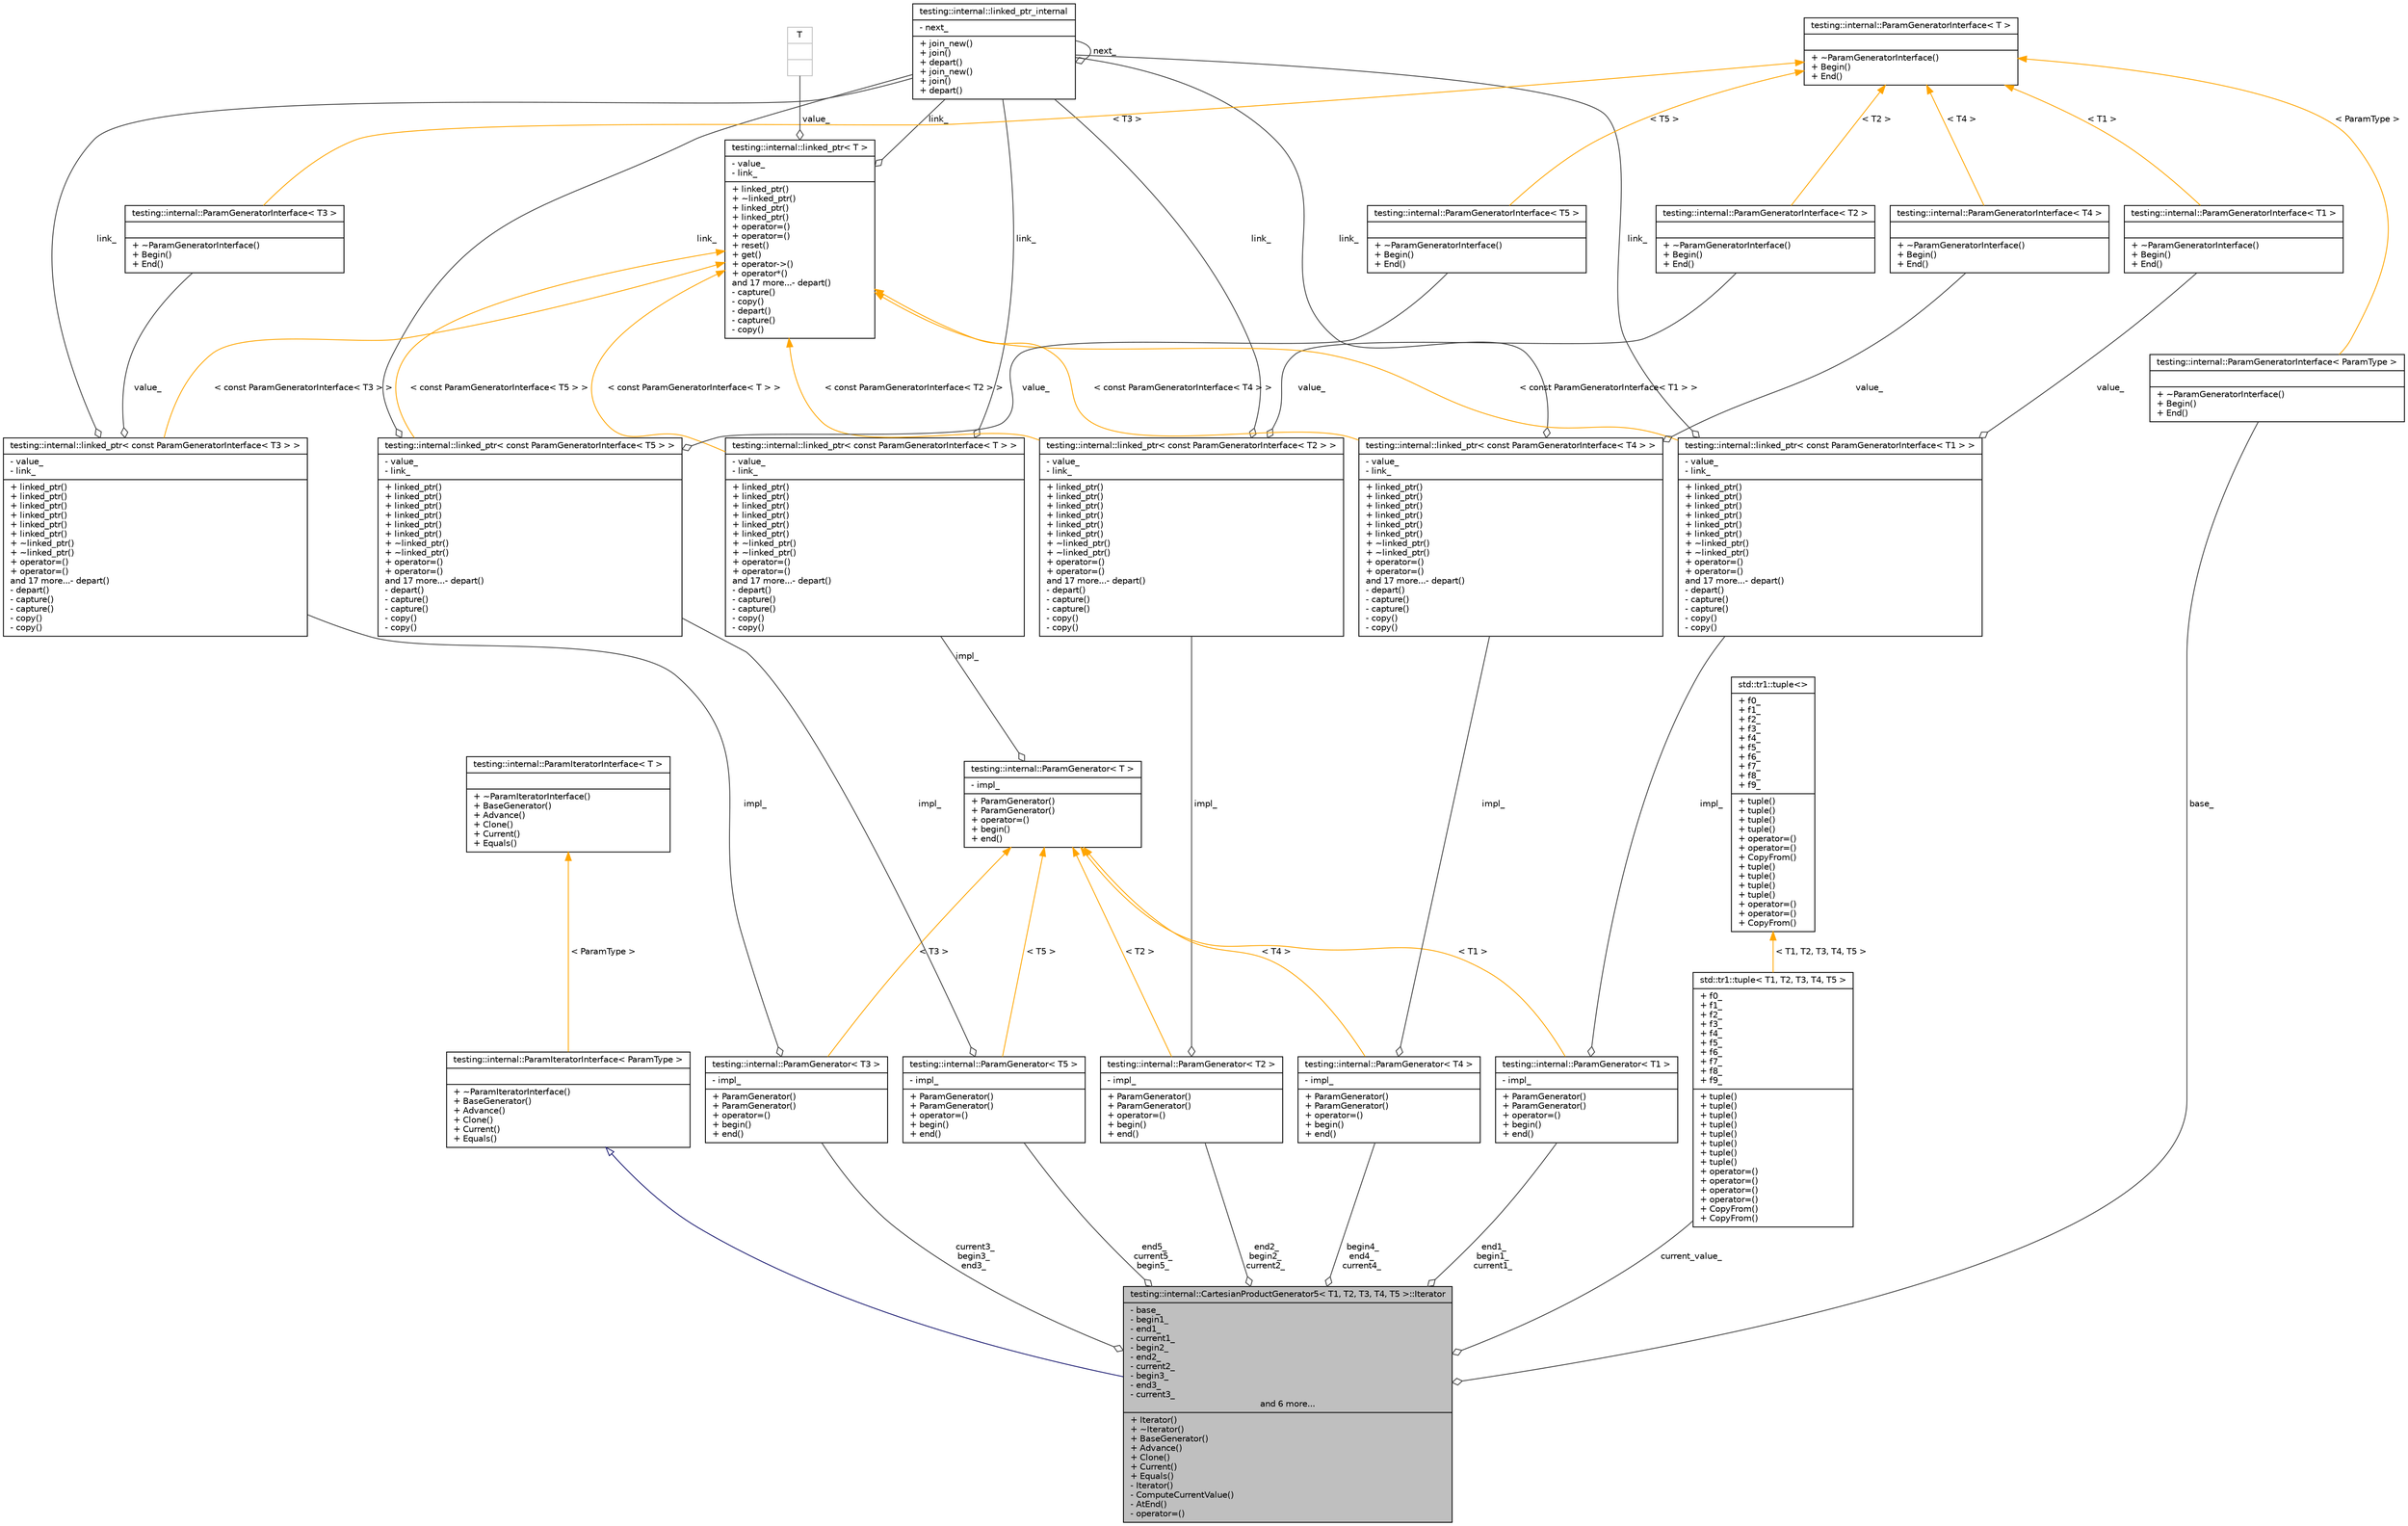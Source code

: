 digraph G
{
  edge [fontname="Helvetica",fontsize="10",labelfontname="Helvetica",labelfontsize="10"];
  node [fontname="Helvetica",fontsize="10",shape=record];
  Node1 [label="{testing::internal::CartesianProductGenerator5\< T1, T2, T3, T4, T5 \>::Iterator\n|- base_\l- begin1_\l- end1_\l- current1_\l- begin2_\l- end2_\l- current2_\l- begin3_\l- end3_\l- current3_\land 6 more...|+ Iterator()\l+ ~Iterator()\l+ BaseGenerator()\l+ Advance()\l+ Clone()\l+ Current()\l+ Equals()\l- Iterator()\l- ComputeCurrentValue()\l- AtEnd()\l- operator=()\l}",height=0.2,width=0.4,color="black", fillcolor="grey75", style="filled" fontcolor="black"];
  Node2 -> Node1 [dir="back",color="midnightblue",fontsize="10",style="solid",arrowtail="onormal",fontname="Helvetica"];
  Node2 [label="{testing::internal::ParamIteratorInterface\< ParamType \>\n||+ ~ParamIteratorInterface()\l+ BaseGenerator()\l+ Advance()\l+ Clone()\l+ Current()\l+ Equals()\l}",height=0.2,width=0.4,color="black", fillcolor="white", style="filled",URL="$classtesting_1_1internal_1_1ParamIteratorInterface.html"];
  Node3 -> Node2 [dir="back",color="orange",fontsize="10",style="solid",label=" \< ParamType \>" ,fontname="Helvetica"];
  Node3 [label="{testing::internal::ParamIteratorInterface\< T \>\n||+ ~ParamIteratorInterface()\l+ BaseGenerator()\l+ Advance()\l+ Clone()\l+ Current()\l+ Equals()\l}",height=0.2,width=0.4,color="black", fillcolor="white", style="filled",URL="$classtesting_1_1internal_1_1ParamIteratorInterface.html"];
  Node4 -> Node1 [color="grey25",fontsize="10",style="solid",label=" end2_\nbegin2_\ncurrent2_" ,arrowhead="odiamond",fontname="Helvetica"];
  Node4 [label="{testing::internal::ParamGenerator\< T2 \>\n|- impl_\l|+ ParamGenerator()\l+ ParamGenerator()\l+ operator=()\l+ begin()\l+ end()\l}",height=0.2,width=0.4,color="black", fillcolor="white", style="filled",URL="$classtesting_1_1internal_1_1ParamGenerator.html"];
  Node5 -> Node4 [color="grey25",fontsize="10",style="solid",label=" impl_" ,arrowhead="odiamond",fontname="Helvetica"];
  Node5 [label="{testing::internal::linked_ptr\< const ParamGeneratorInterface\< T2 \> \>\n|- value_\l- link_\l|+ linked_ptr()\l+ linked_ptr()\l+ linked_ptr()\l+ linked_ptr()\l+ linked_ptr()\l+ linked_ptr()\l+ ~linked_ptr()\l+ ~linked_ptr()\l+ operator=()\l+ operator=()\land 17 more...- depart()\l- depart()\l- capture()\l- capture()\l- copy()\l- copy()\l}",height=0.2,width=0.4,color="black", fillcolor="white", style="filled",URL="$classtesting_1_1internal_1_1linked__ptr.html"];
  Node6 -> Node5 [color="grey25",fontsize="10",style="solid",label=" link_" ,arrowhead="odiamond",fontname="Helvetica"];
  Node6 [label="{testing::internal::linked_ptr_internal\n|- next_\l|+ join_new()\l+ join()\l+ depart()\l+ join_new()\l+ join()\l+ depart()\l}",height=0.2,width=0.4,color="black", fillcolor="white", style="filled",URL="$classtesting_1_1internal_1_1linked__ptr__internal.html"];
  Node6 -> Node6 [color="grey25",fontsize="10",style="solid",label=" next_" ,arrowhead="odiamond",fontname="Helvetica"];
  Node7 -> Node5 [color="grey25",fontsize="10",style="solid",label=" value_" ,arrowhead="odiamond",fontname="Helvetica"];
  Node7 [label="{testing::internal::ParamGeneratorInterface\< T2 \>\n||+ ~ParamGeneratorInterface()\l+ Begin()\l+ End()\l}",height=0.2,width=0.4,color="black", fillcolor="white", style="filled",URL="$classtesting_1_1internal_1_1ParamGeneratorInterface.html"];
  Node8 -> Node7 [dir="back",color="orange",fontsize="10",style="solid",label=" \< T2 \>" ,fontname="Helvetica"];
  Node8 [label="{testing::internal::ParamGeneratorInterface\< T \>\n||+ ~ParamGeneratorInterface()\l+ Begin()\l+ End()\l}",height=0.2,width=0.4,color="black", fillcolor="white", style="filled",URL="$classtesting_1_1internal_1_1ParamGeneratorInterface.html"];
  Node9 -> Node5 [dir="back",color="orange",fontsize="10",style="solid",label=" \< const ParamGeneratorInterface\< T2 \> \>" ,fontname="Helvetica"];
  Node9 [label="{testing::internal::linked_ptr\< T \>\n|- value_\l- link_\l|+ linked_ptr()\l+ ~linked_ptr()\l+ linked_ptr()\l+ linked_ptr()\l+ operator=()\l+ operator=()\l+ reset()\l+ get()\l+ operator-\>()\l+ operator*()\land 17 more...- depart()\l- capture()\l- copy()\l- depart()\l- capture()\l- copy()\l}",height=0.2,width=0.4,color="black", fillcolor="white", style="filled",URL="$classtesting_1_1internal_1_1linked__ptr.html"];
  Node6 -> Node9 [color="grey25",fontsize="10",style="solid",label=" link_" ,arrowhead="odiamond",fontname="Helvetica"];
  Node10 -> Node9 [color="grey25",fontsize="10",style="solid",label=" value_" ,arrowhead="odiamond",fontname="Helvetica"];
  Node10 [label="{T\n||}",height=0.2,width=0.4,color="grey75", fillcolor="white", style="filled"];
  Node11 -> Node4 [dir="back",color="orange",fontsize="10",style="solid",label=" \< T2 \>" ,fontname="Helvetica"];
  Node11 [label="{testing::internal::ParamGenerator\< T \>\n|- impl_\l|+ ParamGenerator()\l+ ParamGenerator()\l+ operator=()\l+ begin()\l+ end()\l}",height=0.2,width=0.4,color="black", fillcolor="white", style="filled",URL="$classtesting_1_1internal_1_1ParamGenerator.html"];
  Node12 -> Node11 [color="grey25",fontsize="10",style="solid",label=" impl_" ,arrowhead="odiamond",fontname="Helvetica"];
  Node12 [label="{testing::internal::linked_ptr\< const ParamGeneratorInterface\< T \> \>\n|- value_\l- link_\l|+ linked_ptr()\l+ linked_ptr()\l+ linked_ptr()\l+ linked_ptr()\l+ linked_ptr()\l+ linked_ptr()\l+ ~linked_ptr()\l+ ~linked_ptr()\l+ operator=()\l+ operator=()\land 17 more...- depart()\l- depart()\l- capture()\l- capture()\l- copy()\l- copy()\l}",height=0.2,width=0.4,color="black", fillcolor="white", style="filled",URL="$classtesting_1_1internal_1_1linked__ptr.html"];
  Node6 -> Node12 [color="grey25",fontsize="10",style="solid",label=" link_" ,arrowhead="odiamond",fontname="Helvetica"];
  Node9 -> Node12 [dir="back",color="orange",fontsize="10",style="solid",label=" \< const ParamGeneratorInterface\< T \> \>" ,fontname="Helvetica"];
  Node13 -> Node1 [color="grey25",fontsize="10",style="solid",label=" base_" ,arrowhead="odiamond",fontname="Helvetica"];
  Node13 [label="{testing::internal::ParamGeneratorInterface\< ParamType \>\n||+ ~ParamGeneratorInterface()\l+ Begin()\l+ End()\l}",height=0.2,width=0.4,color="black", fillcolor="white", style="filled",URL="$classtesting_1_1internal_1_1ParamGeneratorInterface.html"];
  Node8 -> Node13 [dir="back",color="orange",fontsize="10",style="solid",label=" \< ParamType \>" ,fontname="Helvetica"];
  Node14 -> Node1 [color="grey25",fontsize="10",style="solid",label=" end1_\nbegin1_\ncurrent1_" ,arrowhead="odiamond",fontname="Helvetica"];
  Node14 [label="{testing::internal::ParamGenerator\< T1 \>\n|- impl_\l|+ ParamGenerator()\l+ ParamGenerator()\l+ operator=()\l+ begin()\l+ end()\l}",height=0.2,width=0.4,color="black", fillcolor="white", style="filled",URL="$classtesting_1_1internal_1_1ParamGenerator.html"];
  Node15 -> Node14 [color="grey25",fontsize="10",style="solid",label=" impl_" ,arrowhead="odiamond",fontname="Helvetica"];
  Node15 [label="{testing::internal::linked_ptr\< const ParamGeneratorInterface\< T1 \> \>\n|- value_\l- link_\l|+ linked_ptr()\l+ linked_ptr()\l+ linked_ptr()\l+ linked_ptr()\l+ linked_ptr()\l+ linked_ptr()\l+ ~linked_ptr()\l+ ~linked_ptr()\l+ operator=()\l+ operator=()\land 17 more...- depart()\l- depart()\l- capture()\l- capture()\l- copy()\l- copy()\l}",height=0.2,width=0.4,color="black", fillcolor="white", style="filled",URL="$classtesting_1_1internal_1_1linked__ptr.html"];
  Node6 -> Node15 [color="grey25",fontsize="10",style="solid",label=" link_" ,arrowhead="odiamond",fontname="Helvetica"];
  Node16 -> Node15 [color="grey25",fontsize="10",style="solid",label=" value_" ,arrowhead="odiamond",fontname="Helvetica"];
  Node16 [label="{testing::internal::ParamGeneratorInterface\< T1 \>\n||+ ~ParamGeneratorInterface()\l+ Begin()\l+ End()\l}",height=0.2,width=0.4,color="black", fillcolor="white", style="filled",URL="$classtesting_1_1internal_1_1ParamGeneratorInterface.html"];
  Node8 -> Node16 [dir="back",color="orange",fontsize="10",style="solid",label=" \< T1 \>" ,fontname="Helvetica"];
  Node9 -> Node15 [dir="back",color="orange",fontsize="10",style="solid",label=" \< const ParamGeneratorInterface\< T1 \> \>" ,fontname="Helvetica"];
  Node11 -> Node14 [dir="back",color="orange",fontsize="10",style="solid",label=" \< T1 \>" ,fontname="Helvetica"];
  Node17 -> Node1 [color="grey25",fontsize="10",style="solid",label=" current_value_" ,arrowhead="odiamond",fontname="Helvetica"];
  Node17 [label="{std::tr1::tuple\< T1, T2, T3, T4, T5 \>\n|+ f0_\l+ f1_\l+ f2_\l+ f3_\l+ f4_\l+ f5_\l+ f6_\l+ f7_\l+ f8_\l+ f9_\l|+ tuple()\l+ tuple()\l+ tuple()\l+ tuple()\l+ tuple()\l+ tuple()\l+ tuple()\l+ tuple()\l+ operator=()\l+ operator=()\l+ operator=()\l+ operator=()\l+ CopyFrom()\l+ CopyFrom()\l}",height=0.2,width=0.4,color="black", fillcolor="white", style="filled",URL="$classstd_1_1tr1_1_1tuple.html"];
  Node18 -> Node17 [dir="back",color="orange",fontsize="10",style="solid",label=" \< T1, T2, T3, T4, T5 \>" ,fontname="Helvetica"];
  Node18 [label="{std::tr1::tuple\<\>\n|+ f0_\l+ f1_\l+ f2_\l+ f3_\l+ f4_\l+ f5_\l+ f6_\l+ f7_\l+ f8_\l+ f9_\l|+ tuple()\l+ tuple()\l+ tuple()\l+ tuple()\l+ operator=()\l+ operator=()\l+ CopyFrom()\l+ tuple()\l+ tuple()\l+ tuple()\l+ tuple()\l+ operator=()\l+ operator=()\l+ CopyFrom()\l}",height=0.2,width=0.4,color="black", fillcolor="white", style="filled",URL="$classstd_1_1tr1_1_1tuple.html"];
  Node19 -> Node1 [color="grey25",fontsize="10",style="solid",label=" end5_\ncurrent5_\nbegin5_" ,arrowhead="odiamond",fontname="Helvetica"];
  Node19 [label="{testing::internal::ParamGenerator\< T5 \>\n|- impl_\l|+ ParamGenerator()\l+ ParamGenerator()\l+ operator=()\l+ begin()\l+ end()\l}",height=0.2,width=0.4,color="black", fillcolor="white", style="filled",URL="$classtesting_1_1internal_1_1ParamGenerator.html"];
  Node20 -> Node19 [color="grey25",fontsize="10",style="solid",label=" impl_" ,arrowhead="odiamond",fontname="Helvetica"];
  Node20 [label="{testing::internal::linked_ptr\< const ParamGeneratorInterface\< T5 \> \>\n|- value_\l- link_\l|+ linked_ptr()\l+ linked_ptr()\l+ linked_ptr()\l+ linked_ptr()\l+ linked_ptr()\l+ linked_ptr()\l+ ~linked_ptr()\l+ ~linked_ptr()\l+ operator=()\l+ operator=()\land 17 more...- depart()\l- depart()\l- capture()\l- capture()\l- copy()\l- copy()\l}",height=0.2,width=0.4,color="black", fillcolor="white", style="filled",URL="$classtesting_1_1internal_1_1linked__ptr.html"];
  Node6 -> Node20 [color="grey25",fontsize="10",style="solid",label=" link_" ,arrowhead="odiamond",fontname="Helvetica"];
  Node21 -> Node20 [color="grey25",fontsize="10",style="solid",label=" value_" ,arrowhead="odiamond",fontname="Helvetica"];
  Node21 [label="{testing::internal::ParamGeneratorInterface\< T5 \>\n||+ ~ParamGeneratorInterface()\l+ Begin()\l+ End()\l}",height=0.2,width=0.4,color="black", fillcolor="white", style="filled",URL="$classtesting_1_1internal_1_1ParamGeneratorInterface.html"];
  Node8 -> Node21 [dir="back",color="orange",fontsize="10",style="solid",label=" \< T5 \>" ,fontname="Helvetica"];
  Node9 -> Node20 [dir="back",color="orange",fontsize="10",style="solid",label=" \< const ParamGeneratorInterface\< T5 \> \>" ,fontname="Helvetica"];
  Node11 -> Node19 [dir="back",color="orange",fontsize="10",style="solid",label=" \< T5 \>" ,fontname="Helvetica"];
  Node22 -> Node1 [color="grey25",fontsize="10",style="solid",label=" begin4_\nend4_\ncurrent4_" ,arrowhead="odiamond",fontname="Helvetica"];
  Node22 [label="{testing::internal::ParamGenerator\< T4 \>\n|- impl_\l|+ ParamGenerator()\l+ ParamGenerator()\l+ operator=()\l+ begin()\l+ end()\l}",height=0.2,width=0.4,color="black", fillcolor="white", style="filled",URL="$classtesting_1_1internal_1_1ParamGenerator.html"];
  Node23 -> Node22 [color="grey25",fontsize="10",style="solid",label=" impl_" ,arrowhead="odiamond",fontname="Helvetica"];
  Node23 [label="{testing::internal::linked_ptr\< const ParamGeneratorInterface\< T4 \> \>\n|- value_\l- link_\l|+ linked_ptr()\l+ linked_ptr()\l+ linked_ptr()\l+ linked_ptr()\l+ linked_ptr()\l+ linked_ptr()\l+ ~linked_ptr()\l+ ~linked_ptr()\l+ operator=()\l+ operator=()\land 17 more...- depart()\l- depart()\l- capture()\l- capture()\l- copy()\l- copy()\l}",height=0.2,width=0.4,color="black", fillcolor="white", style="filled",URL="$classtesting_1_1internal_1_1linked__ptr.html"];
  Node6 -> Node23 [color="grey25",fontsize="10",style="solid",label=" link_" ,arrowhead="odiamond",fontname="Helvetica"];
  Node24 -> Node23 [color="grey25",fontsize="10",style="solid",label=" value_" ,arrowhead="odiamond",fontname="Helvetica"];
  Node24 [label="{testing::internal::ParamGeneratorInterface\< T4 \>\n||+ ~ParamGeneratorInterface()\l+ Begin()\l+ End()\l}",height=0.2,width=0.4,color="black", fillcolor="white", style="filled",URL="$classtesting_1_1internal_1_1ParamGeneratorInterface.html"];
  Node8 -> Node24 [dir="back",color="orange",fontsize="10",style="solid",label=" \< T4 \>" ,fontname="Helvetica"];
  Node9 -> Node23 [dir="back",color="orange",fontsize="10",style="solid",label=" \< const ParamGeneratorInterface\< T4 \> \>" ,fontname="Helvetica"];
  Node11 -> Node22 [dir="back",color="orange",fontsize="10",style="solid",label=" \< T4 \>" ,fontname="Helvetica"];
  Node25 -> Node1 [color="grey25",fontsize="10",style="solid",label=" current3_\nbegin3_\nend3_" ,arrowhead="odiamond",fontname="Helvetica"];
  Node25 [label="{testing::internal::ParamGenerator\< T3 \>\n|- impl_\l|+ ParamGenerator()\l+ ParamGenerator()\l+ operator=()\l+ begin()\l+ end()\l}",height=0.2,width=0.4,color="black", fillcolor="white", style="filled",URL="$classtesting_1_1internal_1_1ParamGenerator.html"];
  Node26 -> Node25 [color="grey25",fontsize="10",style="solid",label=" impl_" ,arrowhead="odiamond",fontname="Helvetica"];
  Node26 [label="{testing::internal::linked_ptr\< const ParamGeneratorInterface\< T3 \> \>\n|- value_\l- link_\l|+ linked_ptr()\l+ linked_ptr()\l+ linked_ptr()\l+ linked_ptr()\l+ linked_ptr()\l+ linked_ptr()\l+ ~linked_ptr()\l+ ~linked_ptr()\l+ operator=()\l+ operator=()\land 17 more...- depart()\l- depart()\l- capture()\l- capture()\l- copy()\l- copy()\l}",height=0.2,width=0.4,color="black", fillcolor="white", style="filled",URL="$classtesting_1_1internal_1_1linked__ptr.html"];
  Node6 -> Node26 [color="grey25",fontsize="10",style="solid",label=" link_" ,arrowhead="odiamond",fontname="Helvetica"];
  Node27 -> Node26 [color="grey25",fontsize="10",style="solid",label=" value_" ,arrowhead="odiamond",fontname="Helvetica"];
  Node27 [label="{testing::internal::ParamGeneratorInterface\< T3 \>\n||+ ~ParamGeneratorInterface()\l+ Begin()\l+ End()\l}",height=0.2,width=0.4,color="black", fillcolor="white", style="filled",URL="$classtesting_1_1internal_1_1ParamGeneratorInterface.html"];
  Node8 -> Node27 [dir="back",color="orange",fontsize="10",style="solid",label=" \< T3 \>" ,fontname="Helvetica"];
  Node9 -> Node26 [dir="back",color="orange",fontsize="10",style="solid",label=" \< const ParamGeneratorInterface\< T3 \> \>" ,fontname="Helvetica"];
  Node11 -> Node25 [dir="back",color="orange",fontsize="10",style="solid",label=" \< T3 \>" ,fontname="Helvetica"];
}
